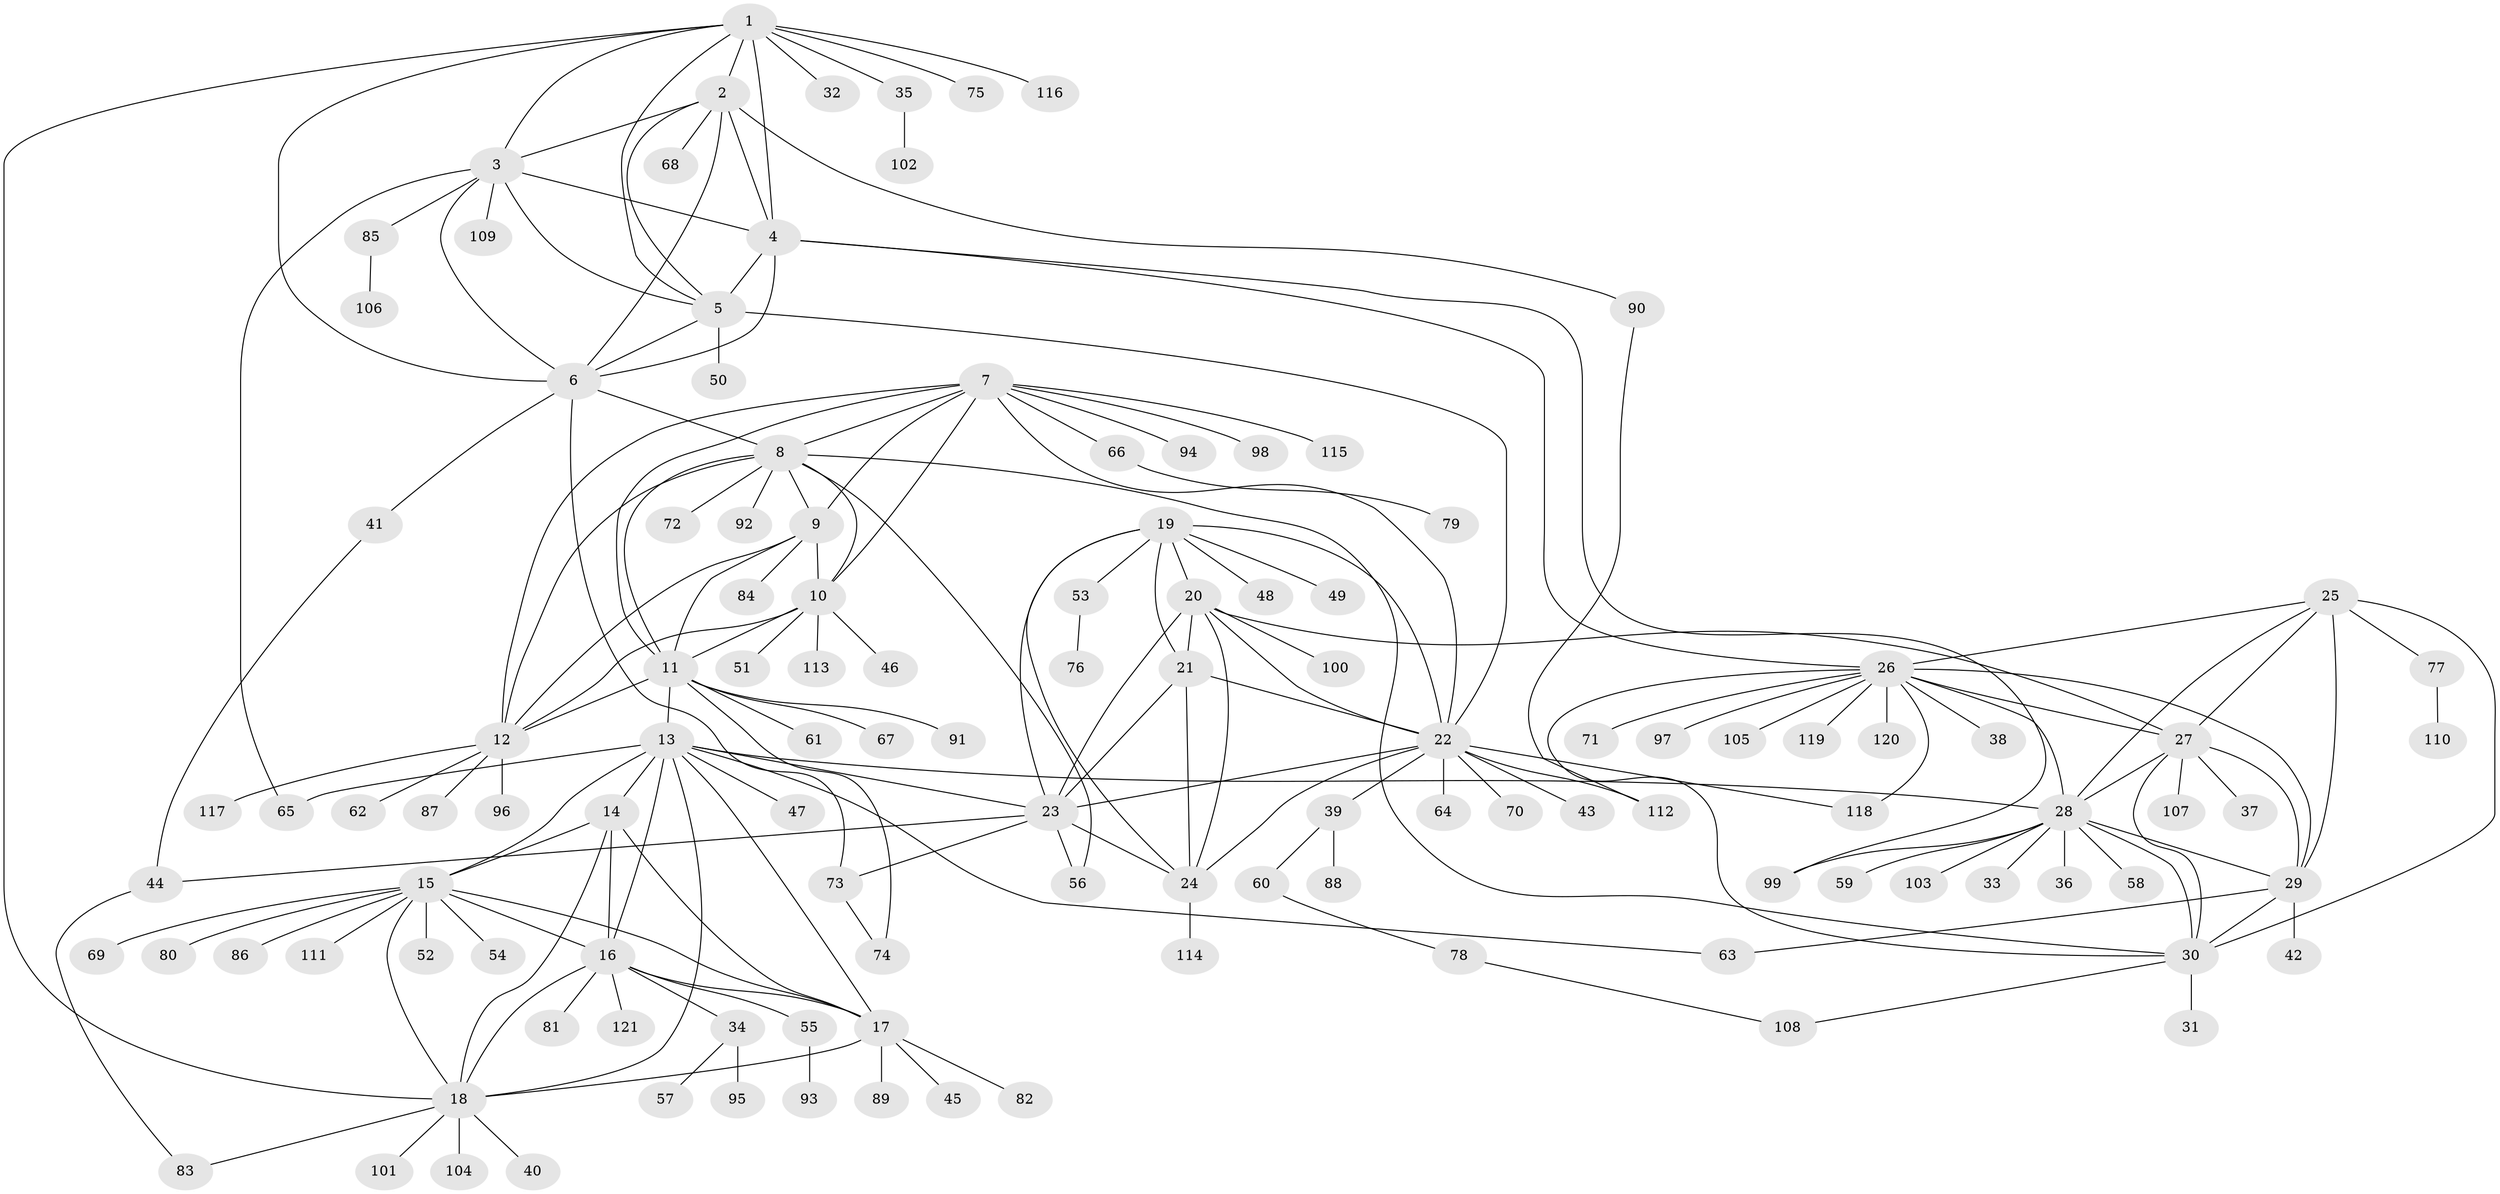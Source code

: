 // coarse degree distribution, {8: 0.0625, 5: 0.08333333333333333, 11: 0.020833333333333332, 7: 0.020833333333333332, 22: 0.020833333333333332, 4: 0.041666666666666664, 6: 0.020833333333333332, 3: 0.020833333333333332, 10: 0.020833333333333332, 1: 0.6458333333333334, 2: 0.041666666666666664}
// Generated by graph-tools (version 1.1) at 2025/19/03/04/25 18:19:56]
// undirected, 121 vertices, 187 edges
graph export_dot {
graph [start="1"]
  node [color=gray90,style=filled];
  1;
  2;
  3;
  4;
  5;
  6;
  7;
  8;
  9;
  10;
  11;
  12;
  13;
  14;
  15;
  16;
  17;
  18;
  19;
  20;
  21;
  22;
  23;
  24;
  25;
  26;
  27;
  28;
  29;
  30;
  31;
  32;
  33;
  34;
  35;
  36;
  37;
  38;
  39;
  40;
  41;
  42;
  43;
  44;
  45;
  46;
  47;
  48;
  49;
  50;
  51;
  52;
  53;
  54;
  55;
  56;
  57;
  58;
  59;
  60;
  61;
  62;
  63;
  64;
  65;
  66;
  67;
  68;
  69;
  70;
  71;
  72;
  73;
  74;
  75;
  76;
  77;
  78;
  79;
  80;
  81;
  82;
  83;
  84;
  85;
  86;
  87;
  88;
  89;
  90;
  91;
  92;
  93;
  94;
  95;
  96;
  97;
  98;
  99;
  100;
  101;
  102;
  103;
  104;
  105;
  106;
  107;
  108;
  109;
  110;
  111;
  112;
  113;
  114;
  115;
  116;
  117;
  118;
  119;
  120;
  121;
  1 -- 2;
  1 -- 3;
  1 -- 4;
  1 -- 5;
  1 -- 6;
  1 -- 18;
  1 -- 32;
  1 -- 35;
  1 -- 75;
  1 -- 116;
  2 -- 3;
  2 -- 4;
  2 -- 5;
  2 -- 6;
  2 -- 68;
  2 -- 90;
  3 -- 4;
  3 -- 5;
  3 -- 6;
  3 -- 65;
  3 -- 85;
  3 -- 109;
  4 -- 5;
  4 -- 6;
  4 -- 26;
  4 -- 99;
  5 -- 6;
  5 -- 22;
  5 -- 50;
  6 -- 8;
  6 -- 41;
  6 -- 73;
  7 -- 8;
  7 -- 9;
  7 -- 10;
  7 -- 11;
  7 -- 12;
  7 -- 22;
  7 -- 66;
  7 -- 94;
  7 -- 98;
  7 -- 115;
  8 -- 9;
  8 -- 10;
  8 -- 11;
  8 -- 12;
  8 -- 30;
  8 -- 56;
  8 -- 72;
  8 -- 92;
  9 -- 10;
  9 -- 11;
  9 -- 12;
  9 -- 84;
  10 -- 11;
  10 -- 12;
  10 -- 46;
  10 -- 51;
  10 -- 113;
  11 -- 12;
  11 -- 13;
  11 -- 61;
  11 -- 67;
  11 -- 74;
  11 -- 91;
  12 -- 62;
  12 -- 87;
  12 -- 96;
  12 -- 117;
  13 -- 14;
  13 -- 15;
  13 -- 16;
  13 -- 17;
  13 -- 18;
  13 -- 23;
  13 -- 28;
  13 -- 47;
  13 -- 63;
  13 -- 65;
  14 -- 15;
  14 -- 16;
  14 -- 17;
  14 -- 18;
  15 -- 16;
  15 -- 17;
  15 -- 18;
  15 -- 52;
  15 -- 54;
  15 -- 69;
  15 -- 80;
  15 -- 86;
  15 -- 111;
  16 -- 17;
  16 -- 18;
  16 -- 34;
  16 -- 55;
  16 -- 81;
  16 -- 121;
  17 -- 18;
  17 -- 45;
  17 -- 82;
  17 -- 89;
  18 -- 40;
  18 -- 83;
  18 -- 101;
  18 -- 104;
  19 -- 20;
  19 -- 21;
  19 -- 22;
  19 -- 23;
  19 -- 24;
  19 -- 48;
  19 -- 49;
  19 -- 53;
  20 -- 21;
  20 -- 22;
  20 -- 23;
  20 -- 24;
  20 -- 27;
  20 -- 100;
  21 -- 22;
  21 -- 23;
  21 -- 24;
  22 -- 23;
  22 -- 24;
  22 -- 39;
  22 -- 43;
  22 -- 64;
  22 -- 70;
  22 -- 112;
  22 -- 118;
  23 -- 24;
  23 -- 44;
  23 -- 56;
  23 -- 73;
  24 -- 114;
  25 -- 26;
  25 -- 27;
  25 -- 28;
  25 -- 29;
  25 -- 30;
  25 -- 77;
  26 -- 27;
  26 -- 28;
  26 -- 29;
  26 -- 30;
  26 -- 38;
  26 -- 71;
  26 -- 97;
  26 -- 105;
  26 -- 118;
  26 -- 119;
  26 -- 120;
  27 -- 28;
  27 -- 29;
  27 -- 30;
  27 -- 37;
  27 -- 107;
  28 -- 29;
  28 -- 30;
  28 -- 33;
  28 -- 36;
  28 -- 58;
  28 -- 59;
  28 -- 99;
  28 -- 103;
  29 -- 30;
  29 -- 42;
  29 -- 63;
  30 -- 31;
  30 -- 108;
  34 -- 57;
  34 -- 95;
  35 -- 102;
  39 -- 60;
  39 -- 88;
  41 -- 44;
  44 -- 83;
  53 -- 76;
  55 -- 93;
  60 -- 78;
  66 -- 79;
  73 -- 74;
  77 -- 110;
  78 -- 108;
  85 -- 106;
  90 -- 112;
}

